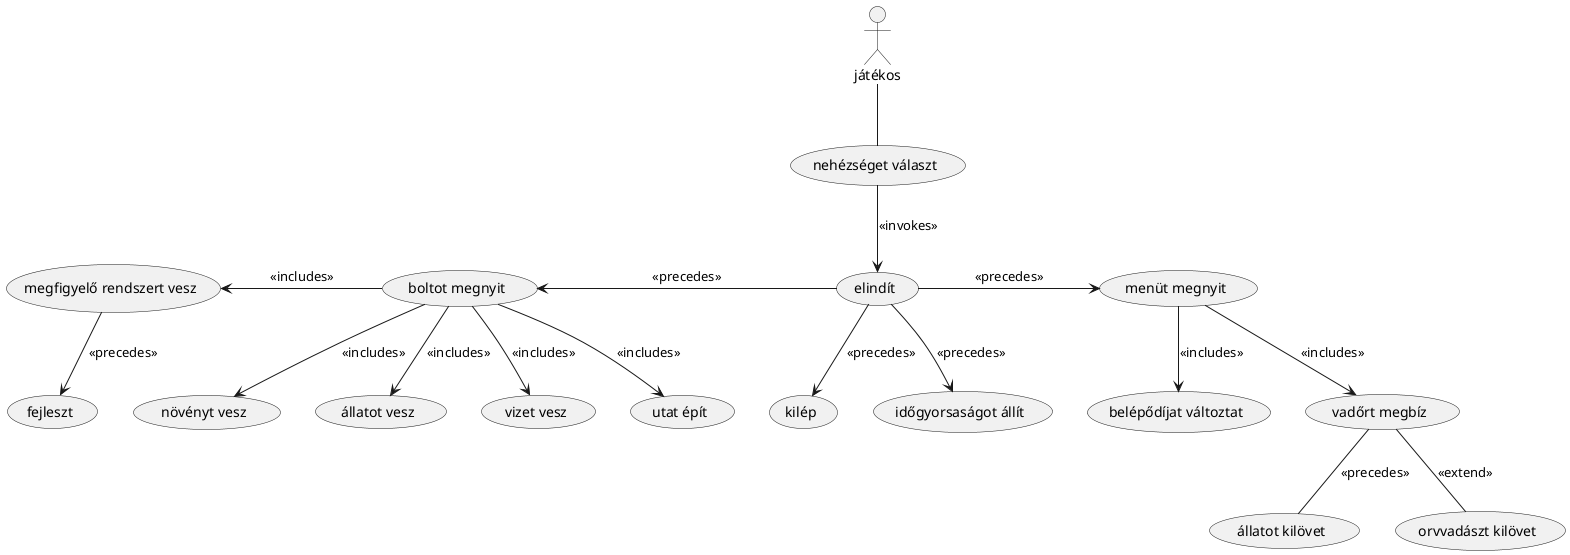 @startuml
    (elindít) as x
    (boltot megnyit) as y
    (menüt megnyit) as z
    :játékos: -down- (nehézséget választ)
    (nehézséget választ) -down-> x : <<invokes>>
    x -down-> (kilép) : <<precedes>>
    x -down-> (időgyorsaságot állít) : <<precedes>>
    x -left-> y : <<precedes>>
    y -down-> (növényt vesz) : <<includes>>
    y -down-> (állatot vesz) : <<includes>>
    y -down-> (vizet vesz) : <<includes>>
    y -down-> (utat épít) : <<includes>>
    y -left-> (megfigyelő rendszert vesz) : <<includes>>
    (megfigyelő rendszert vesz) -down-> (fejleszt) : <<precedes>>
    x -right-> z : <<precedes>>

    z -down-> (belépődíjat változtat) : <<includes>>
    z -down-> (vadőrt megbíz) : <<includes>>
    (vadőrt megbíz) -down- (állatot kilövet) : <<precedes>>
    (vadőrt megbíz) -down- (orvvadászt kilövet) : <<extend>>
@enduml